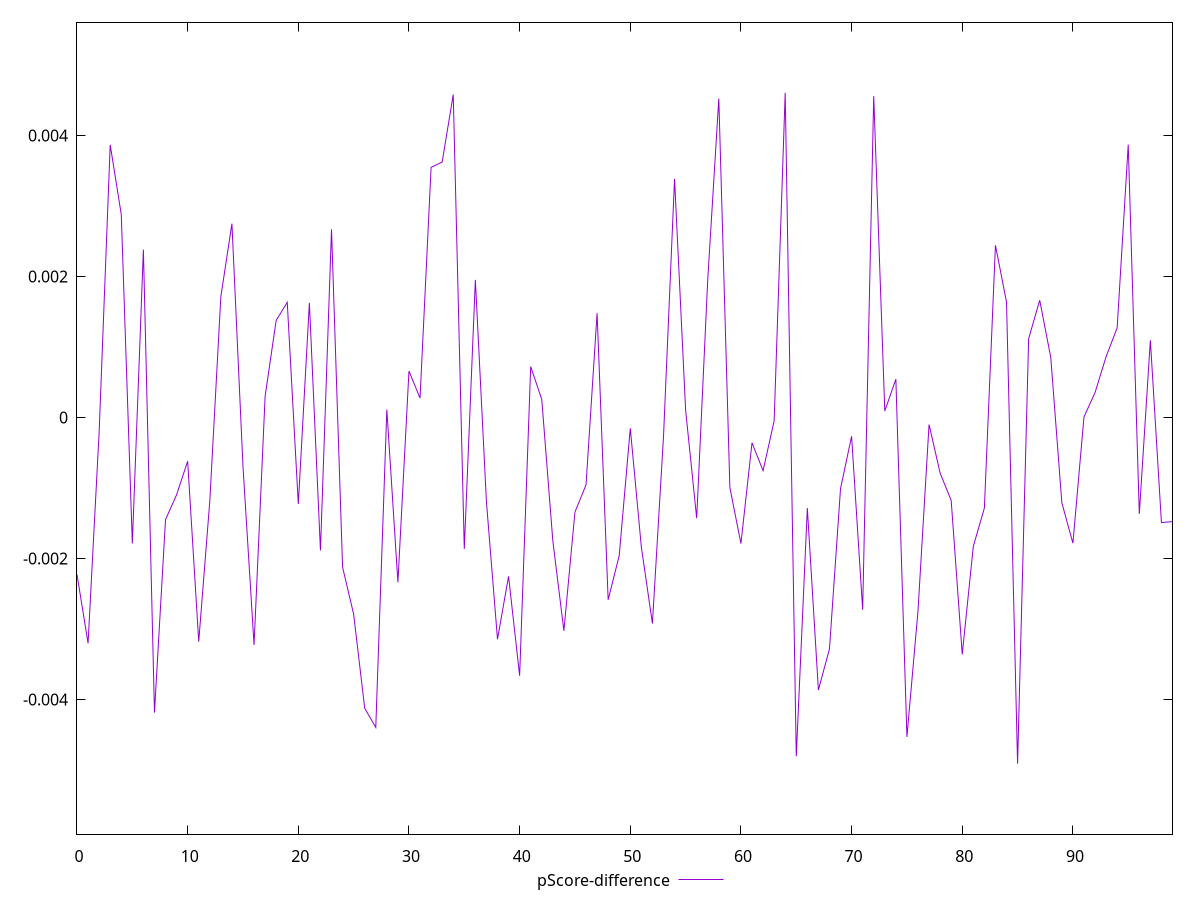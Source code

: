 reset

$pScoreDifference <<EOF
0 -0.0022280358182794613
1 -0.0032025368674936106
2 -0.00020994842739474606
3 0.0038676857802759645
4 0.0028804712619626693
5 -0.0017854905915921648
6 0.0023808672407248377
7 -0.004185103481539221
8 -0.0014485982442828949
9 -0.001096253431998817
10 -0.0006201556111418149
11 -0.003179235529910729
12 -0.0011878829705164184
13 0.001715322427154553
14 0.0027493744629427663
15 -0.0006931652096732188
16 -0.0032253946151890034
17 0.0003003950782289877
18 0.0013779062122003527
19 0.0016334692063896261
20 -0.0012268033410252066
21 0.001625499722084367
22 -0.0018858415304668918
23 0.0026685131757017144
24 -0.002123173247447374
25 -0.0027901626576034566
26 -0.004124232916146164
27 -0.004396108034068202
28 0.00011189263970479146
29 -0.002337530772231311
30 0.0006573864656060913
31 0.0002747314192977912
32 0.0035483931693600645
33 0.0036230366746201614
34 0.004580338962423269
35 -0.001863805527204998
36 0.0019521265814604893
37 -0.0011959875457201452
38 -0.0031448266623810284
39 -0.0022528094565126278
40 -0.003663030557646607
41 0.0007214456739736974
42 0.0002574037877576263
43 -0.0017482147582958962
44 -0.003024894453753313
45 -0.0013412381780741889
46 -0.0009556585367854753
47 0.0014801740980425748
48 -0.00258530988149297
49 -0.0019581255272864695
50 -0.0001529880768709191
51 -0.0018380108548883278
52 -0.0029217555874117007
53 -0.0002790446230238608
54 0.003384000922668995
55 0.00010567188499277513
56 -0.0014285027217275648
57 0.0019565020966156865
58 0.004523772610207644
59 -0.000994622739258988
60 -0.0017887913340712824
61 -0.00035884141154607363
62 -0.0007541886127709896
63 -0.00004832336906734902
64 0.004605522467958201
65 -0.004805040012537232
66 -0.0012849460127595247
67 -0.0038654737934117334
68 -0.0032830733356530306
69 -0.0010088032411131875
70 -0.0002670770416619561
71 -0.002725802386152054
72 0.004558098601081362
73 0.0000919817336233475
74 0.000543566812425067
75 -0.004530213567160768
76 -0.0027461611496994998
77 -0.00010001606419218767
78 -0.0007884257744238399
79 -0.0011765399559520162
80 -0.0033593006855614505
81 -0.001826112285742143
82 -0.0012842958019896322
83 0.0024424074141997654
84 0.001637010465541655
85 -0.004909580243666056
86 0.001116880041941215
87 0.0016632607106878972
88 0.0008510865136850398
89 -0.0012096077760768154
90 -0.0017825202009041918
91 0.00000715216494873161
92 0.00035350780048704067
93 0.0008624906416552225
94 0.0012722767907333843
95 0.003870314882882031
96 -0.0013673019592594926
97 0.0010947488407264672
98 -0.001490079091065466
99 -0.0014771703517718615
EOF

set key outside below
set xrange [0:99]
set yrange [-0.005909580243666056:0.005605522467958201]
set trange [-0.005909580243666056:0.005605522467958201]
set terminal svg size 640, 500 enhanced background rgb 'white'
set output "report_00025_2021-02-22T21:38:55.199Z/first-cpu-idle/samples/pages+cached/pScore-difference/values.svg"

plot $pScoreDifference title "pScore-difference" with line

reset
